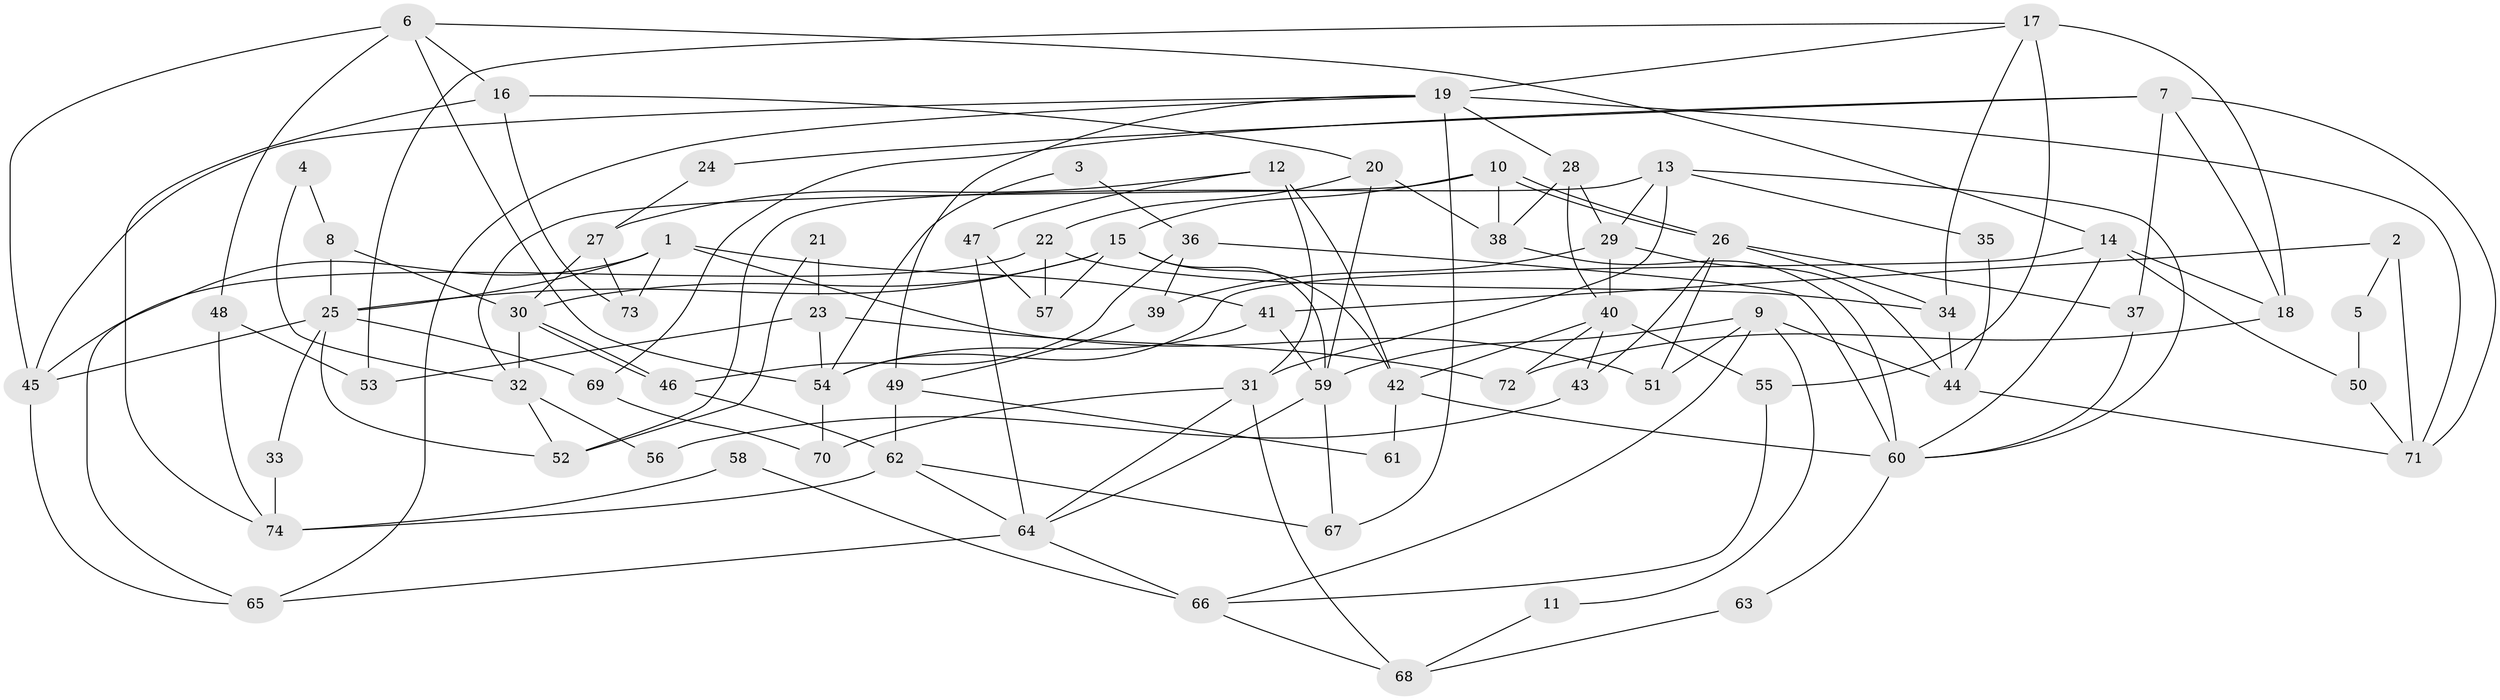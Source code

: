 // Generated by graph-tools (version 1.1) at 2025/02/03/09/25 03:02:07]
// undirected, 74 vertices, 148 edges
graph export_dot {
graph [start="1"]
  node [color=gray90,style=filled];
  1;
  2;
  3;
  4;
  5;
  6;
  7;
  8;
  9;
  10;
  11;
  12;
  13;
  14;
  15;
  16;
  17;
  18;
  19;
  20;
  21;
  22;
  23;
  24;
  25;
  26;
  27;
  28;
  29;
  30;
  31;
  32;
  33;
  34;
  35;
  36;
  37;
  38;
  39;
  40;
  41;
  42;
  43;
  44;
  45;
  46;
  47;
  48;
  49;
  50;
  51;
  52;
  53;
  54;
  55;
  56;
  57;
  58;
  59;
  60;
  61;
  62;
  63;
  64;
  65;
  66;
  67;
  68;
  69;
  70;
  71;
  72;
  73;
  74;
  1 -- 65;
  1 -- 73;
  1 -- 25;
  1 -- 41;
  1 -- 51;
  2 -- 71;
  2 -- 41;
  2 -- 5;
  3 -- 36;
  3 -- 54;
  4 -- 8;
  4 -- 32;
  5 -- 50;
  6 -- 14;
  6 -- 45;
  6 -- 16;
  6 -- 48;
  6 -- 54;
  7 -- 69;
  7 -- 18;
  7 -- 24;
  7 -- 37;
  7 -- 71;
  8 -- 25;
  8 -- 30;
  9 -- 44;
  9 -- 59;
  9 -- 11;
  9 -- 51;
  9 -- 66;
  10 -- 15;
  10 -- 26;
  10 -- 26;
  10 -- 32;
  10 -- 38;
  11 -- 68;
  12 -- 42;
  12 -- 47;
  12 -- 27;
  12 -- 31;
  13 -- 31;
  13 -- 60;
  13 -- 29;
  13 -- 35;
  13 -- 52;
  14 -- 18;
  14 -- 60;
  14 -- 50;
  14 -- 54;
  15 -- 59;
  15 -- 25;
  15 -- 30;
  15 -- 42;
  15 -- 57;
  16 -- 20;
  16 -- 73;
  16 -- 74;
  17 -- 34;
  17 -- 55;
  17 -- 18;
  17 -- 19;
  17 -- 53;
  18 -- 72;
  19 -- 28;
  19 -- 45;
  19 -- 49;
  19 -- 65;
  19 -- 67;
  19 -- 71;
  20 -- 22;
  20 -- 59;
  20 -- 38;
  21 -- 23;
  21 -- 52;
  22 -- 45;
  22 -- 34;
  22 -- 57;
  23 -- 53;
  23 -- 54;
  23 -- 72;
  24 -- 27;
  25 -- 52;
  25 -- 33;
  25 -- 45;
  25 -- 69;
  26 -- 51;
  26 -- 34;
  26 -- 37;
  26 -- 43;
  27 -- 30;
  27 -- 73;
  28 -- 38;
  28 -- 40;
  28 -- 29;
  29 -- 39;
  29 -- 40;
  29 -- 44;
  30 -- 46;
  30 -- 46;
  30 -- 32;
  31 -- 64;
  31 -- 68;
  31 -- 70;
  32 -- 52;
  32 -- 56;
  33 -- 74;
  34 -- 44;
  35 -- 44;
  36 -- 46;
  36 -- 60;
  36 -- 39;
  37 -- 60;
  38 -- 60;
  39 -- 49;
  40 -- 42;
  40 -- 43;
  40 -- 55;
  40 -- 72;
  41 -- 54;
  41 -- 59;
  42 -- 60;
  42 -- 61;
  43 -- 56;
  44 -- 71;
  45 -- 65;
  46 -- 62;
  47 -- 64;
  47 -- 57;
  48 -- 74;
  48 -- 53;
  49 -- 61;
  49 -- 62;
  50 -- 71;
  54 -- 70;
  55 -- 66;
  58 -- 74;
  58 -- 66;
  59 -- 64;
  59 -- 67;
  60 -- 63;
  62 -- 67;
  62 -- 64;
  62 -- 74;
  63 -- 68;
  64 -- 65;
  64 -- 66;
  66 -- 68;
  69 -- 70;
}
